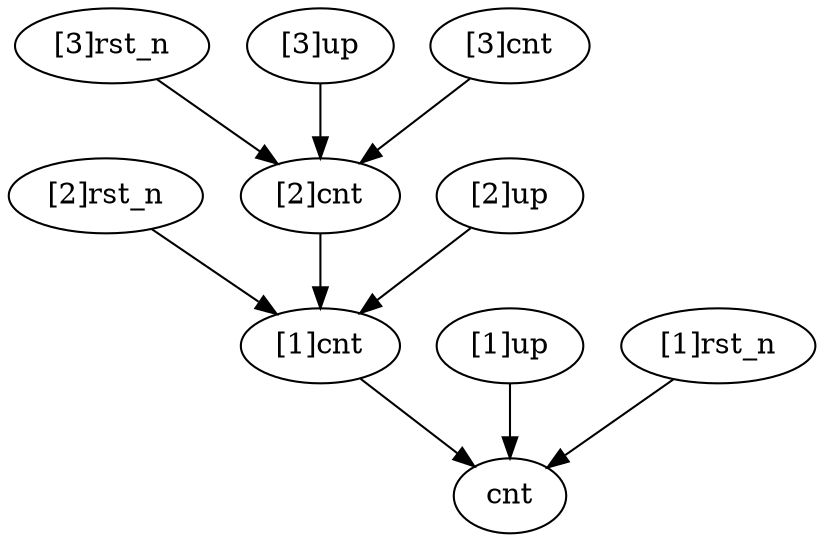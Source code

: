 strict digraph "" {
	"[2]rst_n"	 [complexity=9,
		importance=6.16666666667,
		rank=0.685185185185];
	"[1]cnt"	 [complexity=8,
		importance=2.0,
		rank=0.25];
	"[2]rst_n" -> "[1]cnt";
	cnt	 [complexity=4,
		importance=0.666666666667,
		rank=0.166666666667];
	"[1]cnt" -> cnt;
	"[2]cnt"	 [complexity=12,
		importance=4.66666666667,
		rank=0.388888888889];
	"[2]cnt" -> "[1]cnt";
	"[2]up"	 [complexity=9,
		importance=4.16666666667,
		rank=0.462962962963];
	"[2]up" -> "[1]cnt";
	"[1]up"	 [complexity=5,
		importance=1.5,
		rank=0.3];
	"[1]up" -> cnt;
	"[3]rst_n"	 [complexity=13,
		importance=14.1666666667,
		rank=1.08974358974];
	"[3]rst_n" -> "[2]cnt";
	"[3]up"	 [complexity=13,
		importance=9.5,
		rank=0.730769230769];
	"[3]up" -> "[2]cnt";
	"[3]cnt"	 [complexity=16,
		importance=10.0,
		rank=0.625];
	"[3]cnt" -> "[2]cnt";
	"[1]rst_n"	 [complexity=5,
		importance=2.16666666667,
		rank=0.433333333333];
	"[1]rst_n" -> cnt;
}
